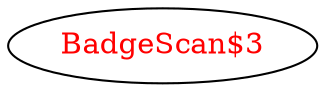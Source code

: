 digraph dependencyGraph {
 concentrate=true;
 ranksep="2.0";
 rankdir="LR"; 
 splines="ortho";
"BadgeScan$3" [fontcolor="red"];
}